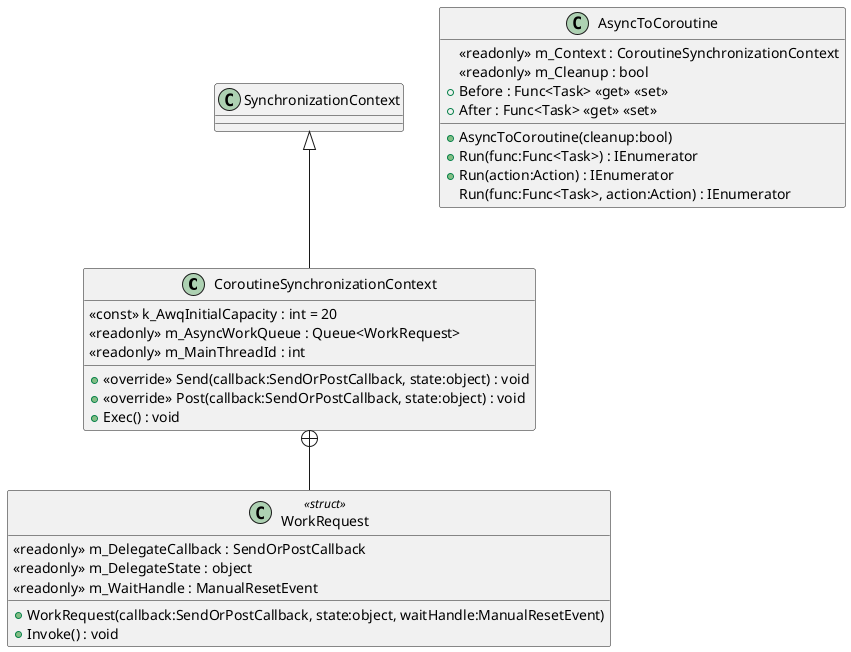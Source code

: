 @startuml
class CoroutineSynchronizationContext {
    <<const>> k_AwqInitialCapacity : int = 20
    <<readonly>> m_AsyncWorkQueue : Queue<WorkRequest>
    <<readonly>> m_MainThreadId : int
    + <<override>> Send(callback:SendOrPostCallback, state:object) : void
    + <<override>> Post(callback:SendOrPostCallback, state:object) : void
    + Exec() : void
}
class AsyncToCoroutine {
    <<readonly>> m_Context : CoroutineSynchronizationContext
    <<readonly>> m_Cleanup : bool
    + Before : Func<Task> <<get>> <<set>>
    + After : Func<Task> <<get>> <<set>>
    + AsyncToCoroutine(cleanup:bool)
    + Run(func:Func<Task>) : IEnumerator
    + Run(action:Action) : IEnumerator
    Run(func:Func<Task>, action:Action) : IEnumerator
}
class WorkRequest <<struct>> {
    <<readonly>> m_DelegateCallback : SendOrPostCallback
    <<readonly>> m_DelegateState : object
    <<readonly>> m_WaitHandle : ManualResetEvent
    + WorkRequest(callback:SendOrPostCallback, state:object, waitHandle:ManualResetEvent)
    + Invoke() : void
}
SynchronizationContext <|-- CoroutineSynchronizationContext
CoroutineSynchronizationContext +-- WorkRequest
@enduml
